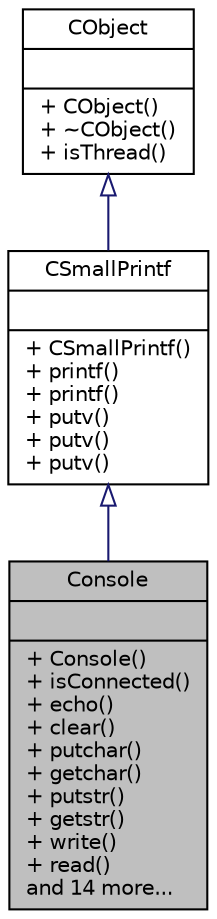digraph "Console"
{
  edge [fontname="Helvetica",fontsize="10",labelfontname="Helvetica",labelfontsize="10"];
  node [fontname="Helvetica",fontsize="10",shape=record];
  Node1 [label="{Console\n||+ Console()\l+ isConnected()\l+ echo()\l+ clear()\l+ putchar()\l+ getchar()\l+ putstr()\l+ getstr()\l+ write()\l+ read()\land 14 more...\l}",height=0.2,width=0.4,color="black", fillcolor="grey75", style="filled" fontcolor="black"];
  Node2 -> Node1 [dir="back",color="midnightblue",fontsize="10",style="solid",arrowtail="onormal",fontname="Helvetica"];
  Node2 [label="{CSmallPrintf\n||+ CSmallPrintf()\l+ printf()\l+ printf()\l+ putv()\l+ putv()\l+ putv()\l}",height=0.2,width=0.4,color="black", fillcolor="white", style="filled",URL="$de/db4/class_c_small_printf.html"];
  Node3 -> Node2 [dir="back",color="midnightblue",fontsize="10",style="solid",arrowtail="onormal",fontname="Helvetica"];
  Node3 [label="{CObject\n||+ CObject()\l+ ~CObject()\l+ isThread()\l}",height=0.2,width=0.4,color="black", fillcolor="white", style="filled",URL="$dc/dac/class_c_object.html"];
}
